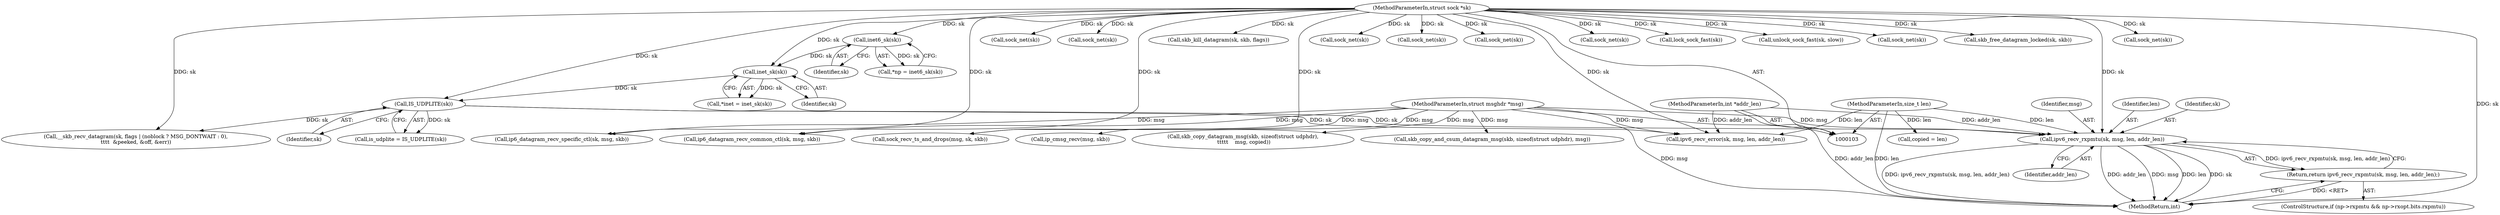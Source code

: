 digraph "0_linux_197c949e7798fbf28cfadc69d9ca0c2abbf93191_0@API" {
"1000164" [label="(Call,ipv6_recv_rxpmtu(sk, msg, len, addr_len))"];
"1000133" [label="(Call,IS_UDPLITE(sk))"];
"1000119" [label="(Call,inet_sk(sk))"];
"1000114" [label="(Call,inet6_sk(sk))"];
"1000104" [label="(MethodParameterIn,struct sock *sk)"];
"1000105" [label="(MethodParameterIn,struct msghdr *msg)"];
"1000106" [label="(MethodParameterIn,size_t len)"];
"1000109" [label="(MethodParameterIn,int *addr_len)"];
"1000163" [label="(Return,return ipv6_recv_rxpmtu(sk, msg, len, addr_len);)"];
"1000419" [label="(Call,ip6_datagram_recv_specific_ctl(sk, msg, skb))"];
"1000408" [label="(Call,ip_cmsg_recv(msg, skb))"];
"1000134" [label="(Identifier,sk)"];
"1000119" [label="(Call,inet_sk(sk))"];
"1000252" [label="(Call,skb_copy_datagram_msg(skb, sizeof(struct udphdr),\n \t\t\t\t\t    msg, copied))"];
"1000112" [label="(Call,*np = inet6_sk(sk))"];
"1000167" [label="(Identifier,len)"];
"1000198" [label="(Call,copied = len)"];
"1000310" [label="(Call,sock_net(sk))"];
"1000461" [label="(Call,sock_net(sk))"];
"1000131" [label="(Call,is_udplite = IS_UDPLITE(sk))"];
"1000104" [label="(MethodParameterIn,struct sock *sk)"];
"1000262" [label="(Call,skb_copy_and_csum_datagram_msg(skb, sizeof(struct udphdr), msg))"];
"1000172" [label="(Call,__skb_recv_datagram(sk, flags | (noblock ? MSG_DONTWAIT : 0),\n\t\t\t\t  &peeked, &off, &err))"];
"1000165" [label="(Identifier,sk)"];
"1000447" [label="(Call,skb_kill_datagram(sk, skb, flags))"];
"1000109" [label="(MethodParameterIn,int *addr_len)"];
"1000166" [label="(Identifier,msg)"];
"1000163" [label="(Return,return ipv6_recv_rxpmtu(sk, msg, len, addr_len);)"];
"1000146" [label="(Call,ipv6_recv_error(sk, msg, len, addr_len))"];
"1000292" [label="(Call,sock_net(sk))"];
"1000456" [label="(Call,sock_net(sk))"];
"1000468" [label="(Call,sock_net(sk))"];
"1000487" [label="(MethodReturn,int)"];
"1000397" [label="(Call,ip6_datagram_recv_common_ctl(sk, msg, skb))"];
"1000164" [label="(Call,ipv6_recv_rxpmtu(sk, msg, len, addr_len))"];
"1000114" [label="(Call,inet6_sk(sk))"];
"1000473" [label="(Call,sock_net(sk))"];
"1000443" [label="(Call,lock_sock_fast(sk))"];
"1000477" [label="(Call,unlock_sock_fast(sk, slow))"];
"1000106" [label="(MethodParameterIn,size_t len)"];
"1000316" [label="(Call,sock_net(sk))"];
"1000120" [label="(Identifier,sk)"];
"1000115" [label="(Identifier,sk)"];
"1000434" [label="(Call,skb_free_datagram_locked(sk, skb))"];
"1000320" [label="(Call,sock_recv_ts_and_drops(msg, sk, skb))"];
"1000133" [label="(Call,IS_UDPLITE(sk))"];
"1000168" [label="(Identifier,addr_len)"];
"1000105" [label="(MethodParameterIn,struct msghdr *msg)"];
"1000117" [label="(Call,*inet = inet_sk(sk))"];
"1000298" [label="(Call,sock_net(sk))"];
"1000151" [label="(ControlStructure,if (np->rxpmtu && np->rxopt.bits.rxpmtu))"];
"1000164" -> "1000163"  [label="AST: "];
"1000164" -> "1000168"  [label="CFG: "];
"1000165" -> "1000164"  [label="AST: "];
"1000166" -> "1000164"  [label="AST: "];
"1000167" -> "1000164"  [label="AST: "];
"1000168" -> "1000164"  [label="AST: "];
"1000163" -> "1000164"  [label="CFG: "];
"1000164" -> "1000487"  [label="DDG: ipv6_recv_rxpmtu(sk, msg, len, addr_len)"];
"1000164" -> "1000487"  [label="DDG: addr_len"];
"1000164" -> "1000487"  [label="DDG: msg"];
"1000164" -> "1000487"  [label="DDG: len"];
"1000164" -> "1000487"  [label="DDG: sk"];
"1000164" -> "1000163"  [label="DDG: ipv6_recv_rxpmtu(sk, msg, len, addr_len)"];
"1000133" -> "1000164"  [label="DDG: sk"];
"1000104" -> "1000164"  [label="DDG: sk"];
"1000105" -> "1000164"  [label="DDG: msg"];
"1000106" -> "1000164"  [label="DDG: len"];
"1000109" -> "1000164"  [label="DDG: addr_len"];
"1000133" -> "1000131"  [label="AST: "];
"1000133" -> "1000134"  [label="CFG: "];
"1000134" -> "1000133"  [label="AST: "];
"1000131" -> "1000133"  [label="CFG: "];
"1000133" -> "1000131"  [label="DDG: sk"];
"1000119" -> "1000133"  [label="DDG: sk"];
"1000104" -> "1000133"  [label="DDG: sk"];
"1000133" -> "1000146"  [label="DDG: sk"];
"1000133" -> "1000172"  [label="DDG: sk"];
"1000119" -> "1000117"  [label="AST: "];
"1000119" -> "1000120"  [label="CFG: "];
"1000120" -> "1000119"  [label="AST: "];
"1000117" -> "1000119"  [label="CFG: "];
"1000119" -> "1000117"  [label="DDG: sk"];
"1000114" -> "1000119"  [label="DDG: sk"];
"1000104" -> "1000119"  [label="DDG: sk"];
"1000114" -> "1000112"  [label="AST: "];
"1000114" -> "1000115"  [label="CFG: "];
"1000115" -> "1000114"  [label="AST: "];
"1000112" -> "1000114"  [label="CFG: "];
"1000114" -> "1000112"  [label="DDG: sk"];
"1000104" -> "1000114"  [label="DDG: sk"];
"1000104" -> "1000103"  [label="AST: "];
"1000104" -> "1000487"  [label="DDG: sk"];
"1000104" -> "1000146"  [label="DDG: sk"];
"1000104" -> "1000172"  [label="DDG: sk"];
"1000104" -> "1000292"  [label="DDG: sk"];
"1000104" -> "1000298"  [label="DDG: sk"];
"1000104" -> "1000310"  [label="DDG: sk"];
"1000104" -> "1000316"  [label="DDG: sk"];
"1000104" -> "1000320"  [label="DDG: sk"];
"1000104" -> "1000397"  [label="DDG: sk"];
"1000104" -> "1000419"  [label="DDG: sk"];
"1000104" -> "1000434"  [label="DDG: sk"];
"1000104" -> "1000443"  [label="DDG: sk"];
"1000104" -> "1000447"  [label="DDG: sk"];
"1000104" -> "1000456"  [label="DDG: sk"];
"1000104" -> "1000461"  [label="DDG: sk"];
"1000104" -> "1000468"  [label="DDG: sk"];
"1000104" -> "1000473"  [label="DDG: sk"];
"1000104" -> "1000477"  [label="DDG: sk"];
"1000105" -> "1000103"  [label="AST: "];
"1000105" -> "1000487"  [label="DDG: msg"];
"1000105" -> "1000146"  [label="DDG: msg"];
"1000105" -> "1000252"  [label="DDG: msg"];
"1000105" -> "1000262"  [label="DDG: msg"];
"1000105" -> "1000320"  [label="DDG: msg"];
"1000105" -> "1000397"  [label="DDG: msg"];
"1000105" -> "1000408"  [label="DDG: msg"];
"1000105" -> "1000419"  [label="DDG: msg"];
"1000106" -> "1000103"  [label="AST: "];
"1000106" -> "1000487"  [label="DDG: len"];
"1000106" -> "1000146"  [label="DDG: len"];
"1000106" -> "1000198"  [label="DDG: len"];
"1000109" -> "1000103"  [label="AST: "];
"1000109" -> "1000487"  [label="DDG: addr_len"];
"1000109" -> "1000146"  [label="DDG: addr_len"];
"1000163" -> "1000151"  [label="AST: "];
"1000487" -> "1000163"  [label="CFG: "];
"1000163" -> "1000487"  [label="DDG: <RET>"];
}
